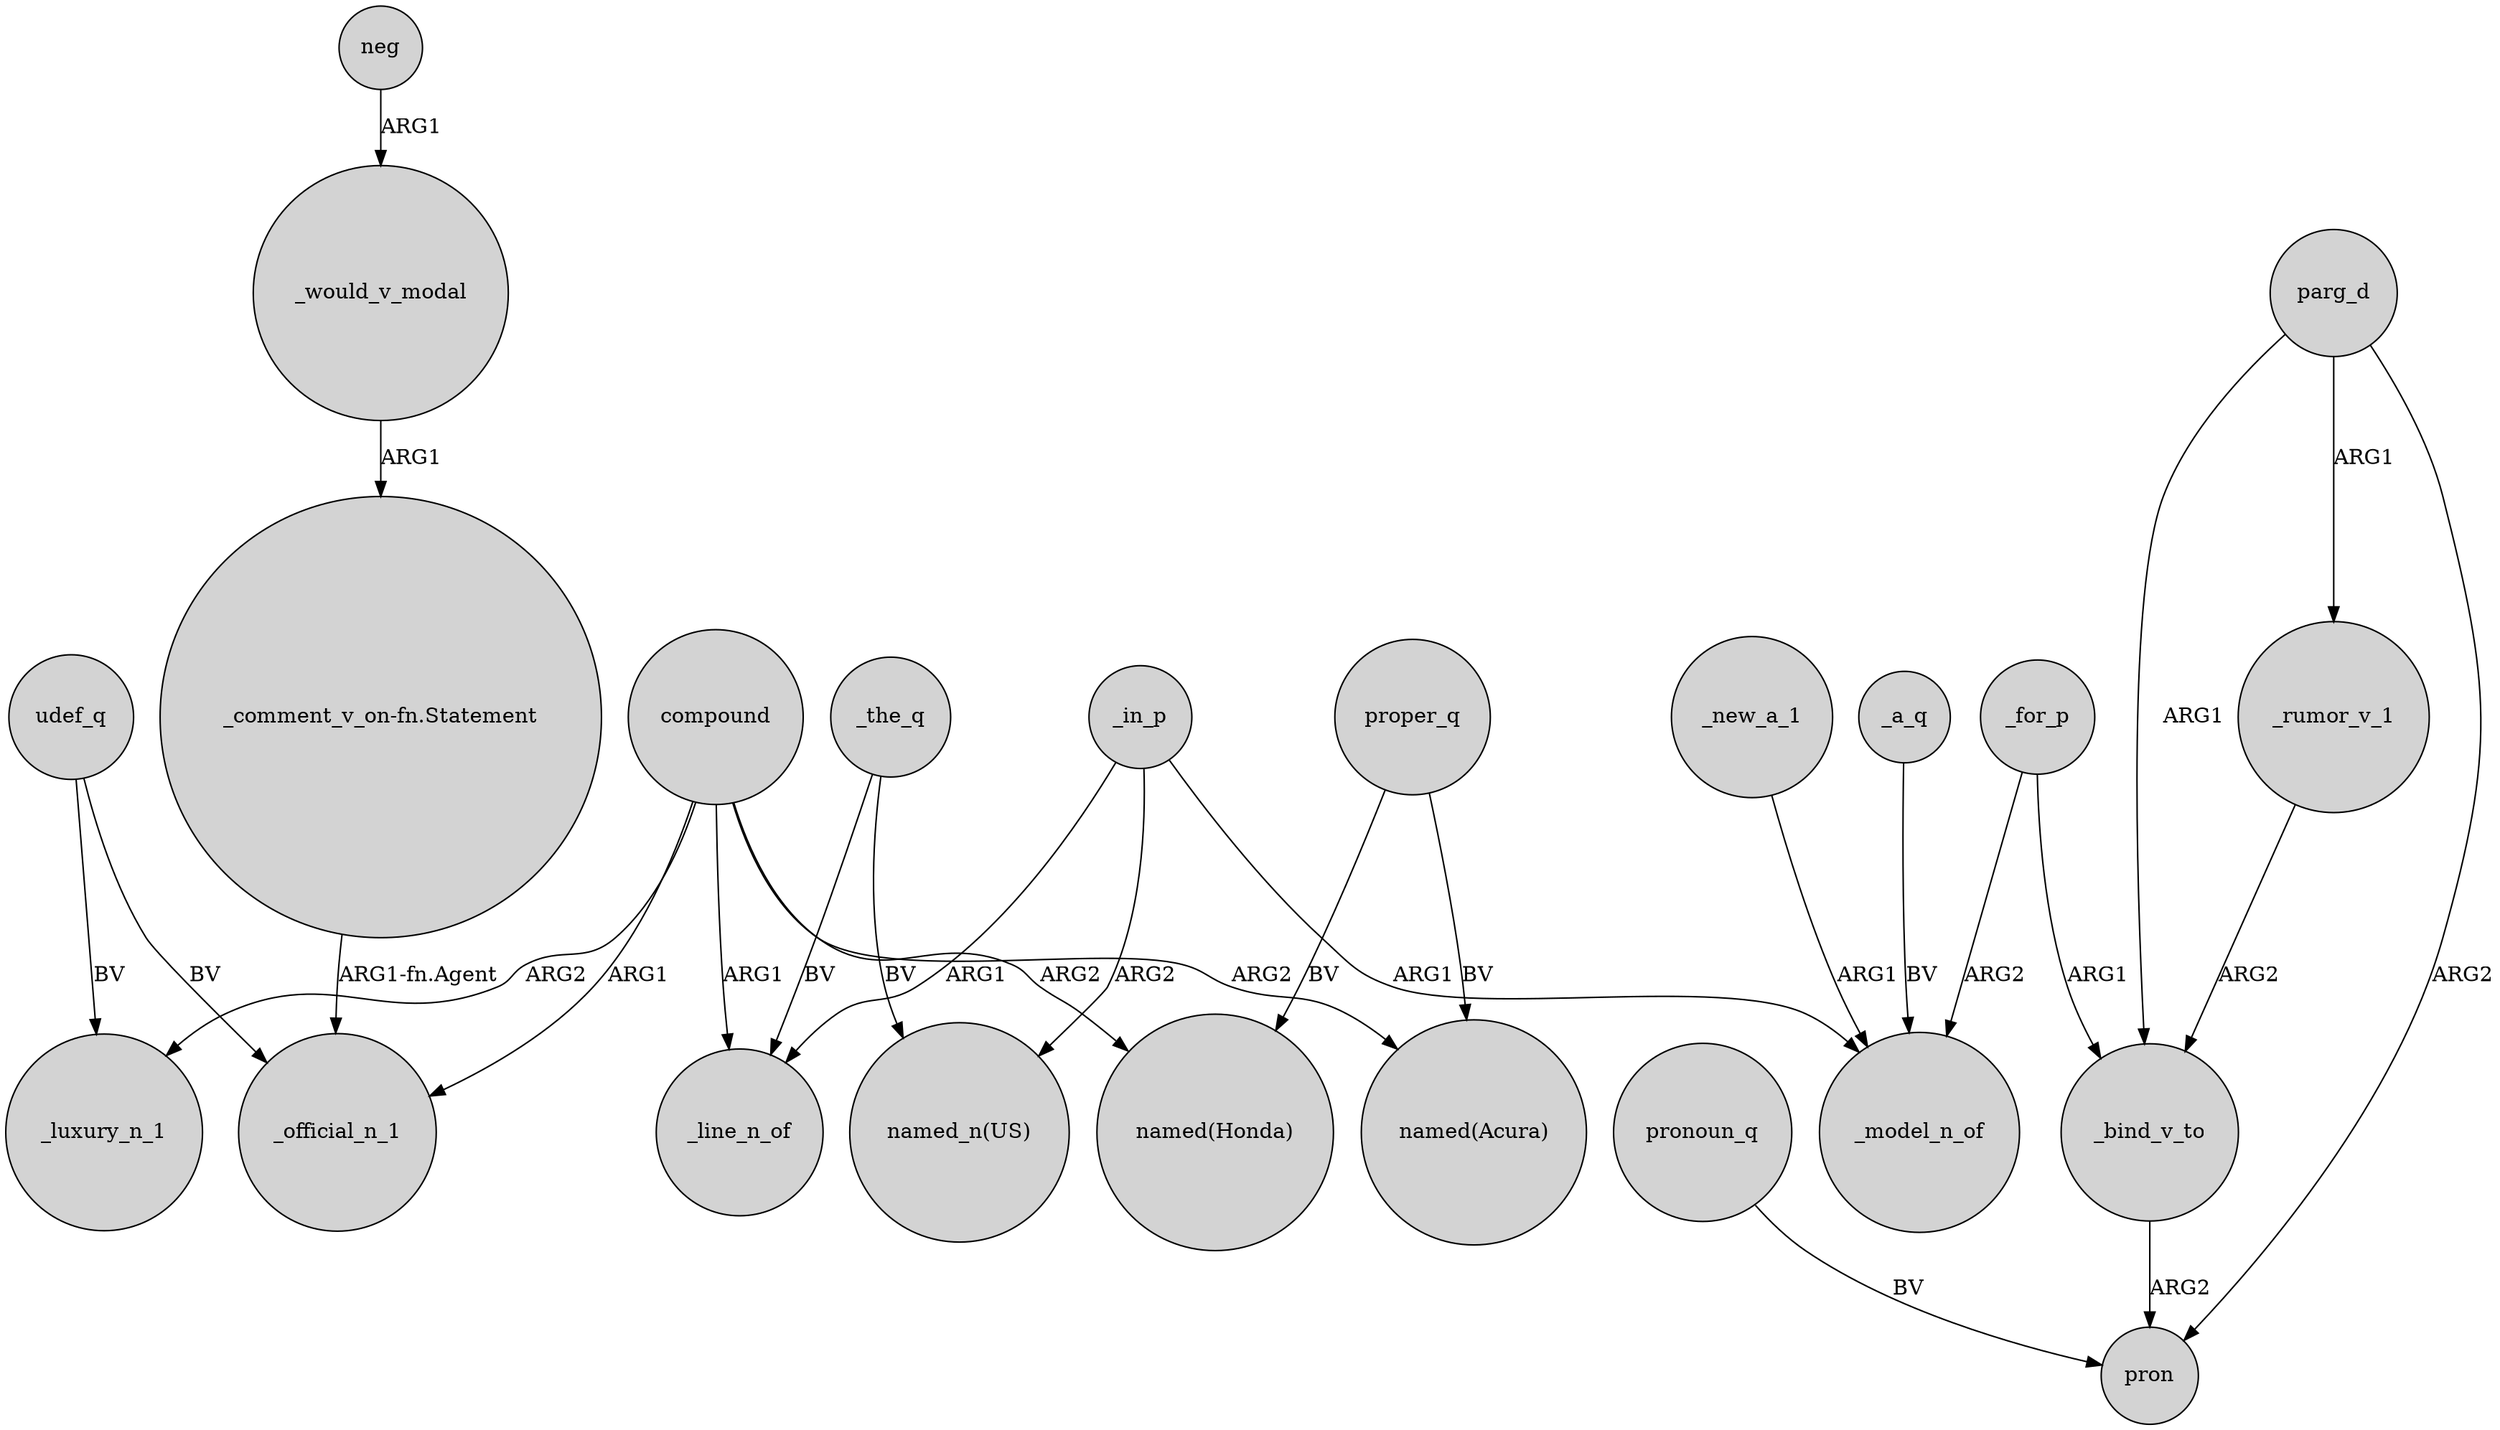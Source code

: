 digraph {
	node [shape=circle style=filled]
	neg -> _would_v_modal [label=ARG1]
	parg_d -> _rumor_v_1 [label=ARG1]
	parg_d -> _bind_v_to [label=ARG1]
	_the_q -> _line_n_of [label=BV]
	_rumor_v_1 -> _bind_v_to [label=ARG2]
	proper_q -> "named(Acura)" [label=BV]
	_a_q -> _model_n_of [label=BV]
	_in_p -> "named_n(US)" [label=ARG2]
	_the_q -> "named_n(US)" [label=BV]
	parg_d -> pron [label=ARG2]
	pronoun_q -> pron [label=BV]
	_in_p -> _model_n_of [label=ARG1]
	compound -> _line_n_of [label=ARG1]
	_would_v_modal -> "_comment_v_on-fn.Statement" [label=ARG1]
	_in_p -> _line_n_of [label=ARG1]
	udef_q -> _official_n_1 [label=BV]
	_new_a_1 -> _model_n_of [label=ARG1]
	_for_p -> _model_n_of [label=ARG2]
	_for_p -> _bind_v_to [label=ARG1]
	compound -> _official_n_1 [label=ARG1]
	proper_q -> "named(Honda)" [label=BV]
	compound -> _luxury_n_1 [label=ARG2]
	_bind_v_to -> pron [label=ARG2]
	compound -> "named(Honda)" [label=ARG2]
	compound -> "named(Acura)" [label=ARG2]
	udef_q -> _luxury_n_1 [label=BV]
	"_comment_v_on-fn.Statement" -> _official_n_1 [label="ARG1-fn.Agent"]
}
